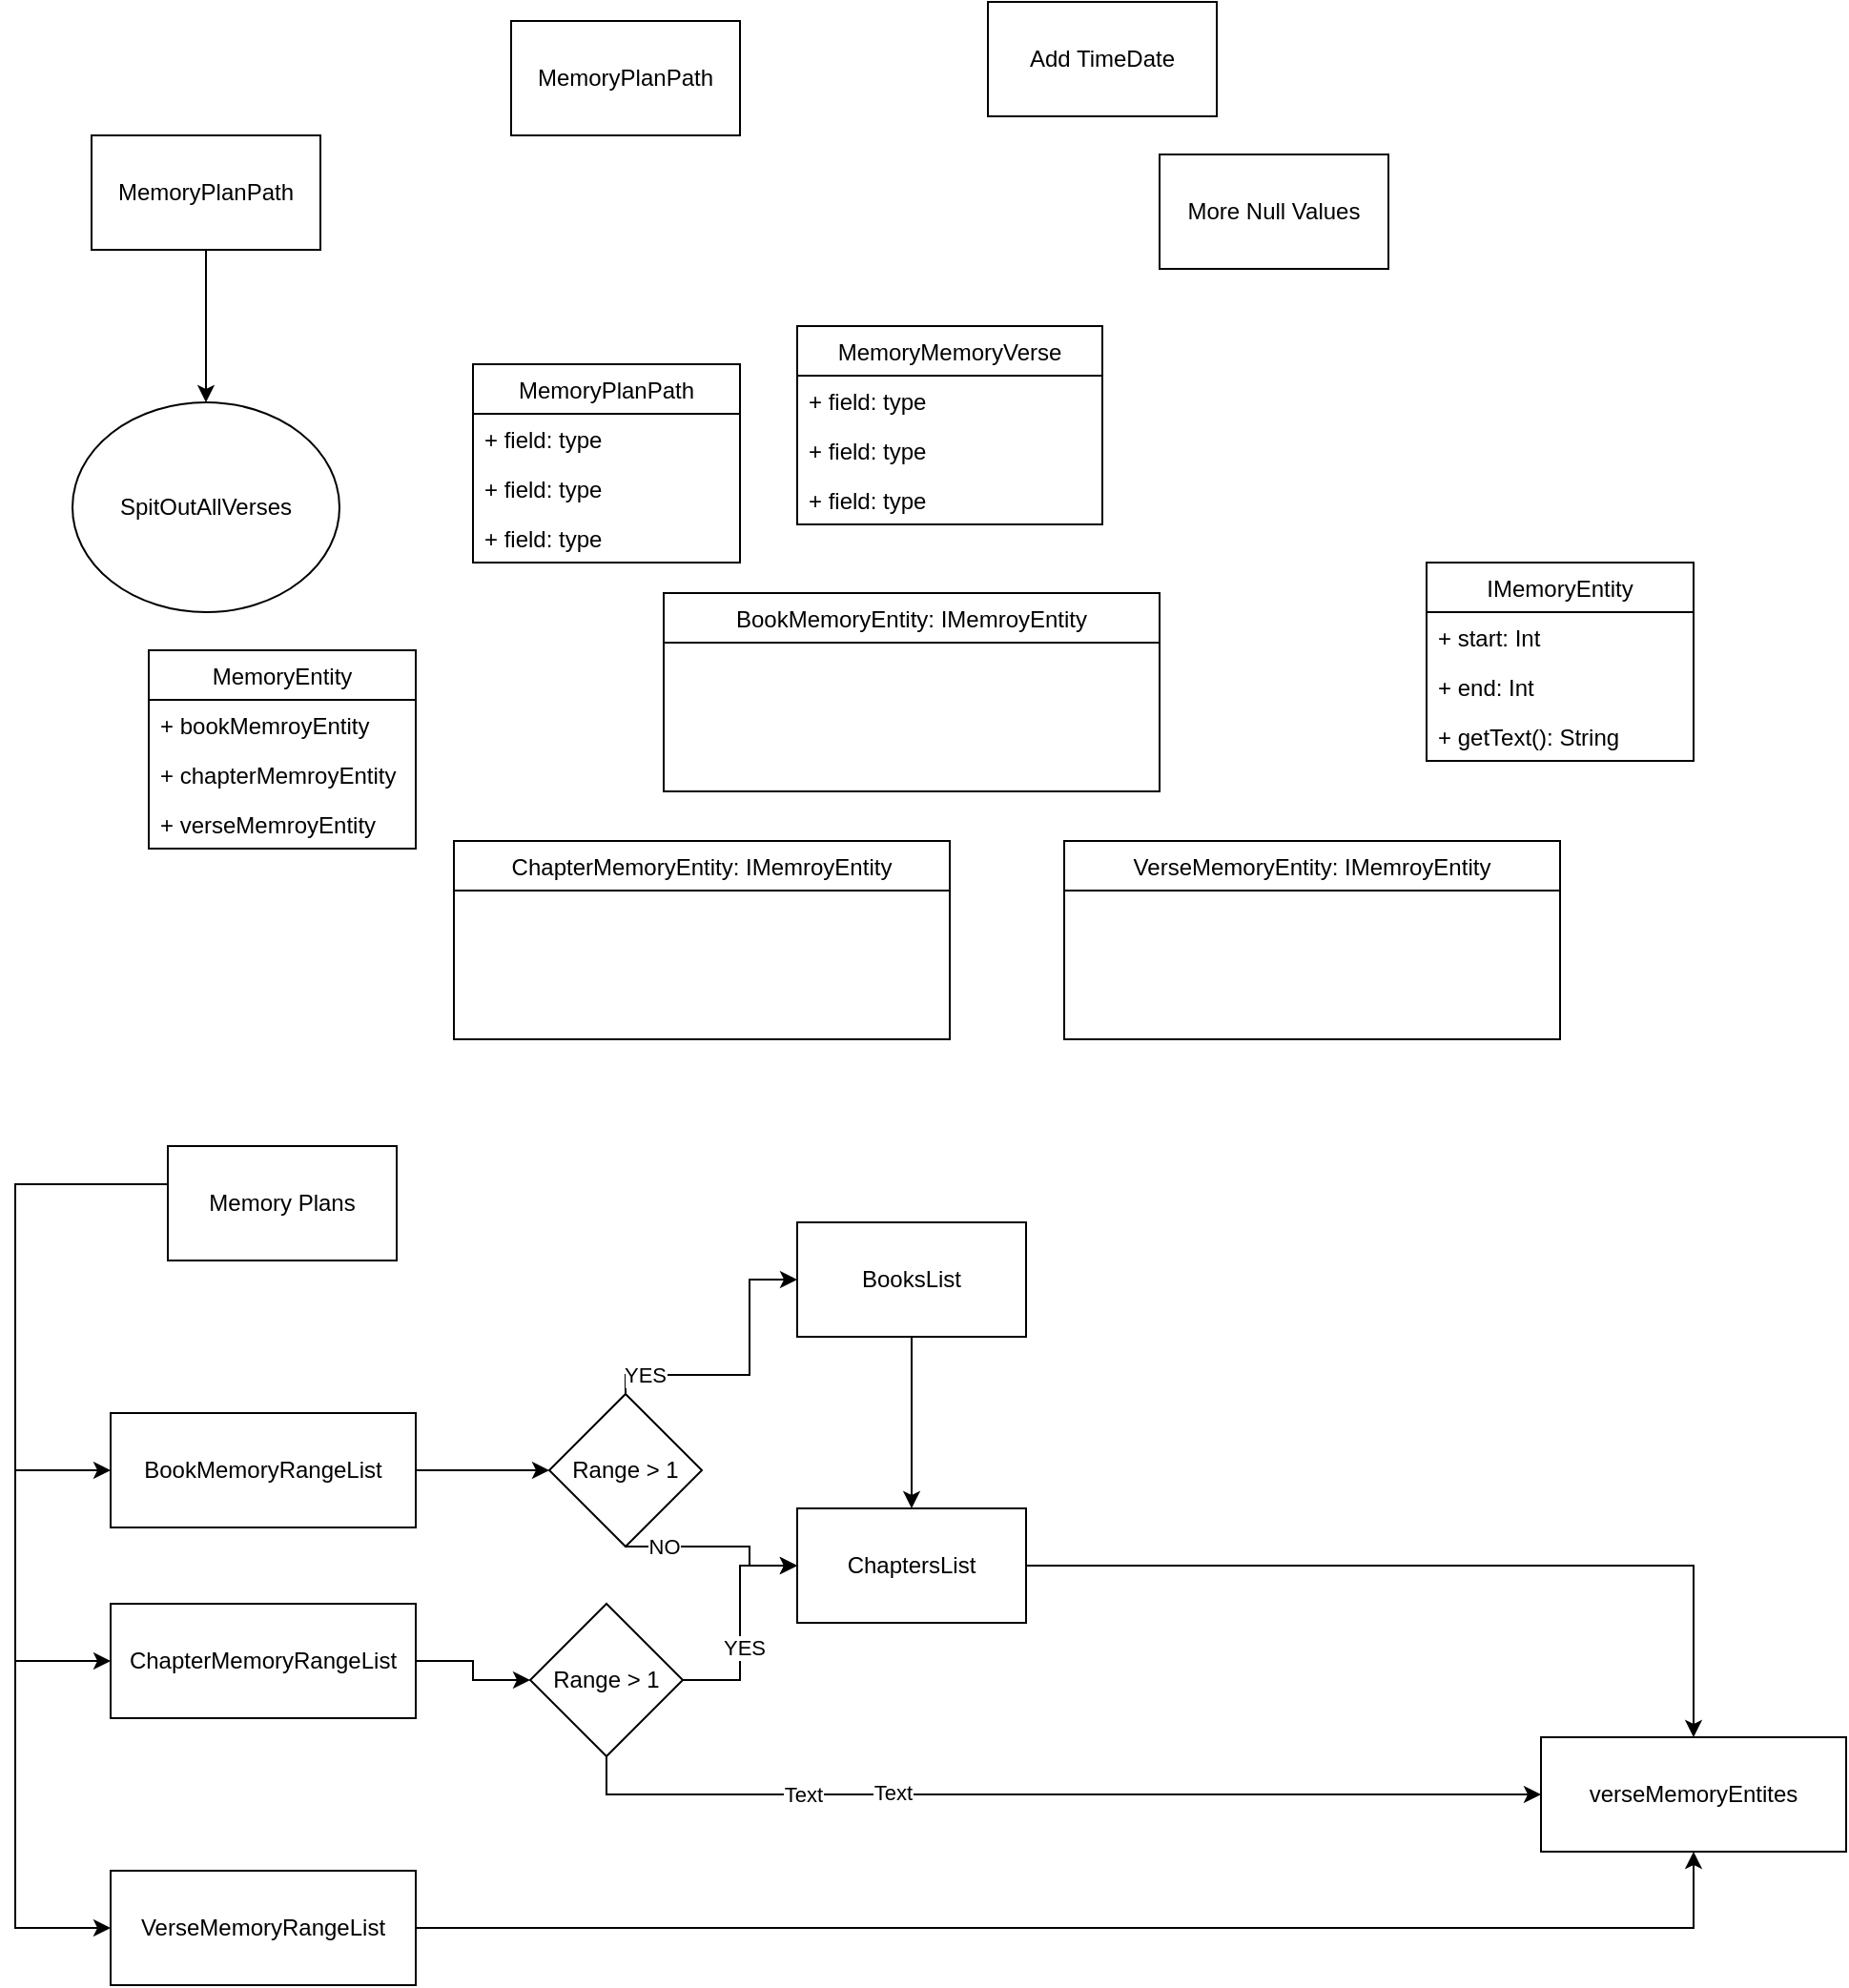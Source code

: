 <mxfile version="20.7.4" type="device"><diagram id="DhjTHcC7KXcsR6q6gLDO" name="Page-1"><mxGraphModel dx="1260" dy="702" grid="1" gridSize="10" guides="1" tooltips="1" connect="1" arrows="1" fold="1" page="1" pageScale="1" pageWidth="850" pageHeight="1100" math="0" shadow="0"><root><mxCell id="0"/><mxCell id="1" parent="0"/><mxCell id="exYfqawrGcokdPH8YILX-1" value="MemoryPlanPath" style="rounded=0;whiteSpace=wrap;html=1;fillColor=none;" vertex="1" parent="1"><mxGeometry x="290" y="50" width="120" height="60" as="geometry"/></mxCell><mxCell id="exYfqawrGcokdPH8YILX-4" value="" style="edgeStyle=orthogonalEdgeStyle;rounded=0;orthogonalLoop=1;jettySize=auto;html=1;fontColor=none;" edge="1" parent="1" source="exYfqawrGcokdPH8YILX-2" target="exYfqawrGcokdPH8YILX-3"><mxGeometry relative="1" as="geometry"/></mxCell><mxCell id="exYfqawrGcokdPH8YILX-2" value="MemoryPlanPath" style="rounded=0;whiteSpace=wrap;html=1;fillColor=none;" vertex="1" parent="1"><mxGeometry x="70" y="110" width="120" height="60" as="geometry"/></mxCell><mxCell id="exYfqawrGcokdPH8YILX-3" value="SpitOutAllVerses" style="ellipse;whiteSpace=wrap;html=1;fillColor=none;rounded=0;" vertex="1" parent="1"><mxGeometry x="60" y="250" width="140" height="110" as="geometry"/></mxCell><mxCell id="exYfqawrGcokdPH8YILX-5" value="MemoryPlanPath" style="swimlane;fontStyle=0;childLayout=stackLayout;horizontal=1;startSize=26;fillColor=none;horizontalStack=0;resizeParent=1;resizeParentMax=0;resizeLast=0;collapsible=1;marginBottom=0;fontColor=none;" vertex="1" parent="1"><mxGeometry x="270" y="230" width="140" height="104" as="geometry"/></mxCell><mxCell id="exYfqawrGcokdPH8YILX-6" value="+ field: type" style="text;strokeColor=none;fillColor=none;align=left;verticalAlign=top;spacingLeft=4;spacingRight=4;overflow=hidden;rotatable=0;points=[[0,0.5],[1,0.5]];portConstraint=eastwest;fontColor=none;" vertex="1" parent="exYfqawrGcokdPH8YILX-5"><mxGeometry y="26" width="140" height="26" as="geometry"/></mxCell><mxCell id="exYfqawrGcokdPH8YILX-7" value="+ field: type" style="text;strokeColor=none;fillColor=none;align=left;verticalAlign=top;spacingLeft=4;spacingRight=4;overflow=hidden;rotatable=0;points=[[0,0.5],[1,0.5]];portConstraint=eastwest;fontColor=none;" vertex="1" parent="exYfqawrGcokdPH8YILX-5"><mxGeometry y="52" width="140" height="26" as="geometry"/></mxCell><mxCell id="exYfqawrGcokdPH8YILX-8" value="+ field: type" style="text;strokeColor=none;fillColor=none;align=left;verticalAlign=top;spacingLeft=4;spacingRight=4;overflow=hidden;rotatable=0;points=[[0,0.5],[1,0.5]];portConstraint=eastwest;fontColor=none;" vertex="1" parent="exYfqawrGcokdPH8YILX-5"><mxGeometry y="78" width="140" height="26" as="geometry"/></mxCell><mxCell id="exYfqawrGcokdPH8YILX-9" value="MemoryMemoryVerse" style="swimlane;fontStyle=0;childLayout=stackLayout;horizontal=1;startSize=26;fillColor=none;horizontalStack=0;resizeParent=1;resizeParentMax=0;resizeLast=0;collapsible=1;marginBottom=0;fontColor=none;" vertex="1" parent="1"><mxGeometry x="440" y="210" width="160" height="104" as="geometry"/></mxCell><mxCell id="exYfqawrGcokdPH8YILX-10" value="+ field: type" style="text;strokeColor=none;fillColor=none;align=left;verticalAlign=top;spacingLeft=4;spacingRight=4;overflow=hidden;rotatable=0;points=[[0,0.5],[1,0.5]];portConstraint=eastwest;fontColor=none;" vertex="1" parent="exYfqawrGcokdPH8YILX-9"><mxGeometry y="26" width="160" height="26" as="geometry"/></mxCell><mxCell id="exYfqawrGcokdPH8YILX-11" value="+ field: type" style="text;strokeColor=none;fillColor=none;align=left;verticalAlign=top;spacingLeft=4;spacingRight=4;overflow=hidden;rotatable=0;points=[[0,0.5],[1,0.5]];portConstraint=eastwest;fontColor=none;" vertex="1" parent="exYfqawrGcokdPH8YILX-9"><mxGeometry y="52" width="160" height="26" as="geometry"/></mxCell><mxCell id="exYfqawrGcokdPH8YILX-12" value="+ field: type" style="text;strokeColor=none;fillColor=none;align=left;verticalAlign=top;spacingLeft=4;spacingRight=4;overflow=hidden;rotatable=0;points=[[0,0.5],[1,0.5]];portConstraint=eastwest;fontColor=none;" vertex="1" parent="exYfqawrGcokdPH8YILX-9"><mxGeometry y="78" width="160" height="26" as="geometry"/></mxCell><mxCell id="exYfqawrGcokdPH8YILX-13" value="Add TimeDate" style="rounded=0;whiteSpace=wrap;html=1;fillColor=none;" vertex="1" parent="1"><mxGeometry x="540" y="40" width="120" height="60" as="geometry"/></mxCell><mxCell id="exYfqawrGcokdPH8YILX-14" value="More Null Values" style="rounded=0;whiteSpace=wrap;html=1;fillColor=none;" vertex="1" parent="1"><mxGeometry x="630" y="120" width="120" height="60" as="geometry"/></mxCell><mxCell id="exYfqawrGcokdPH8YILX-15" value="MemoryEntity" style="swimlane;fontStyle=0;childLayout=stackLayout;horizontal=1;startSize=26;fillColor=none;horizontalStack=0;resizeParent=1;resizeParentMax=0;resizeLast=0;collapsible=1;marginBottom=0;fontColor=none;" vertex="1" parent="1"><mxGeometry x="100" y="380" width="140" height="104" as="geometry"/></mxCell><mxCell id="exYfqawrGcokdPH8YILX-16" value="+ bookMemroyEntity&#10;" style="text;strokeColor=none;fillColor=none;align=left;verticalAlign=top;spacingLeft=4;spacingRight=4;overflow=hidden;rotatable=0;points=[[0,0.5],[1,0.5]];portConstraint=eastwest;fontColor=none;" vertex="1" parent="exYfqawrGcokdPH8YILX-15"><mxGeometry y="26" width="140" height="26" as="geometry"/></mxCell><mxCell id="exYfqawrGcokdPH8YILX-51" value="+ chapterMemroyEntity&#10;" style="text;strokeColor=none;fillColor=none;align=left;verticalAlign=top;spacingLeft=4;spacingRight=4;overflow=hidden;rotatable=0;points=[[0,0.5],[1,0.5]];portConstraint=eastwest;fontColor=none;" vertex="1" parent="exYfqawrGcokdPH8YILX-15"><mxGeometry y="52" width="140" height="26" as="geometry"/></mxCell><mxCell id="exYfqawrGcokdPH8YILX-52" value="+ verseMemroyEntity&#10;" style="text;strokeColor=none;fillColor=none;align=left;verticalAlign=top;spacingLeft=4;spacingRight=4;overflow=hidden;rotatable=0;points=[[0,0.5],[1,0.5]];portConstraint=eastwest;fontColor=none;" vertex="1" parent="exYfqawrGcokdPH8YILX-15"><mxGeometry y="78" width="140" height="26" as="geometry"/></mxCell><mxCell id="exYfqawrGcokdPH8YILX-36" value="IMemoryEntity" style="swimlane;fontStyle=0;childLayout=stackLayout;horizontal=1;startSize=26;fillColor=none;horizontalStack=0;resizeParent=1;resizeParentMax=0;resizeLast=0;collapsible=1;marginBottom=0;fontColor=none;" vertex="1" parent="1"><mxGeometry x="770" y="334" width="140" height="104" as="geometry"><mxRectangle x="770" y="334" width="120" height="30" as="alternateBounds"/></mxGeometry></mxCell><mxCell id="exYfqawrGcokdPH8YILX-37" value="+ start: Int&#10;" style="text;strokeColor=none;fillColor=none;align=left;verticalAlign=top;spacingLeft=4;spacingRight=4;overflow=hidden;rotatable=0;points=[[0,0.5],[1,0.5]];portConstraint=eastwest;fontColor=none;" vertex="1" parent="exYfqawrGcokdPH8YILX-36"><mxGeometry y="26" width="140" height="26" as="geometry"/></mxCell><mxCell id="exYfqawrGcokdPH8YILX-38" value="+ end: Int" style="text;strokeColor=none;fillColor=none;align=left;verticalAlign=top;spacingLeft=4;spacingRight=4;overflow=hidden;rotatable=0;points=[[0,0.5],[1,0.5]];portConstraint=eastwest;fontColor=none;" vertex="1" parent="exYfqawrGcokdPH8YILX-36"><mxGeometry y="52" width="140" height="26" as="geometry"/></mxCell><mxCell id="exYfqawrGcokdPH8YILX-39" value="+ getText(): String" style="text;strokeColor=none;fillColor=none;align=left;verticalAlign=top;spacingLeft=4;spacingRight=4;overflow=hidden;rotatable=0;points=[[0,0.5],[1,0.5]];portConstraint=eastwest;fontColor=none;" vertex="1" parent="exYfqawrGcokdPH8YILX-36"><mxGeometry y="78" width="140" height="26" as="geometry"/></mxCell><mxCell id="exYfqawrGcokdPH8YILX-45" value="BookMemoryEntity: IMemroyEntity" style="swimlane;fontStyle=0;childLayout=stackLayout;horizontal=1;startSize=26;fillColor=none;horizontalStack=0;resizeParent=1;resizeParentMax=0;resizeLast=0;collapsible=1;marginBottom=0;fontColor=none;" vertex="1" parent="1"><mxGeometry x="370" y="350" width="260" height="104" as="geometry"><mxRectangle x="770" y="334" width="120" height="30" as="alternateBounds"/></mxGeometry></mxCell><mxCell id="exYfqawrGcokdPH8YILX-49" value="ChapterMemoryEntity: IMemroyEntity" style="swimlane;fontStyle=0;childLayout=stackLayout;horizontal=1;startSize=26;fillColor=none;horizontalStack=0;resizeParent=1;resizeParentMax=0;resizeLast=0;collapsible=1;marginBottom=0;fontColor=none;" vertex="1" parent="1"><mxGeometry x="260" y="480" width="260" height="104" as="geometry"><mxRectangle x="770" y="334" width="120" height="30" as="alternateBounds"/></mxGeometry></mxCell><mxCell id="exYfqawrGcokdPH8YILX-50" value="VerseMemoryEntity: IMemroyEntity" style="swimlane;fontStyle=0;childLayout=stackLayout;horizontal=1;startSize=26;fillColor=none;horizontalStack=0;resizeParent=1;resizeParentMax=0;resizeLast=0;collapsible=1;marginBottom=0;fontColor=none;" vertex="1" parent="1"><mxGeometry x="580" y="480" width="260" height="104" as="geometry"><mxRectangle x="770" y="334" width="120" height="30" as="alternateBounds"/></mxGeometry></mxCell><mxCell id="exYfqawrGcokdPH8YILX-83" style="edgeStyle=orthogonalEdgeStyle;rounded=0;orthogonalLoop=1;jettySize=auto;html=1;entryX=0;entryY=0.5;entryDx=0;entryDy=0;fontColor=none;" edge="1" parent="1" source="exYfqawrGcokdPH8YILX-53" target="exYfqawrGcokdPH8YILX-56"><mxGeometry relative="1" as="geometry"><Array as="points"><mxPoint x="30" y="660"/><mxPoint x="30" y="810"/></Array></mxGeometry></mxCell><mxCell id="exYfqawrGcokdPH8YILX-84" style="edgeStyle=orthogonalEdgeStyle;rounded=0;orthogonalLoop=1;jettySize=auto;html=1;entryX=0;entryY=0.5;entryDx=0;entryDy=0;fontColor=none;" edge="1" parent="1" source="exYfqawrGcokdPH8YILX-53" target="exYfqawrGcokdPH8YILX-66"><mxGeometry relative="1" as="geometry"><Array as="points"><mxPoint x="30" y="660"/><mxPoint x="30" y="910"/></Array></mxGeometry></mxCell><mxCell id="exYfqawrGcokdPH8YILX-85" style="edgeStyle=orthogonalEdgeStyle;rounded=0;orthogonalLoop=1;jettySize=auto;html=1;entryX=0;entryY=0.5;entryDx=0;entryDy=0;fontColor=none;" edge="1" parent="1" source="exYfqawrGcokdPH8YILX-53" target="exYfqawrGcokdPH8YILX-70"><mxGeometry relative="1" as="geometry"><Array as="points"><mxPoint x="30" y="660"/><mxPoint x="30" y="1050"/></Array></mxGeometry></mxCell><mxCell id="exYfqawrGcokdPH8YILX-53" value="Memory Plans" style="rounded=0;whiteSpace=wrap;html=1;fontColor=none;fillColor=none;" vertex="1" parent="1"><mxGeometry x="110" y="640" width="120" height="60" as="geometry"/></mxCell><mxCell id="exYfqawrGcokdPH8YILX-92" style="edgeStyle=orthogonalEdgeStyle;rounded=0;orthogonalLoop=1;jettySize=auto;html=1;entryX=0;entryY=0.5;entryDx=0;entryDy=0;fontColor=none;" edge="1" parent="1" source="exYfqawrGcokdPH8YILX-56" target="exYfqawrGcokdPH8YILX-89"><mxGeometry relative="1" as="geometry"/></mxCell><mxCell id="exYfqawrGcokdPH8YILX-56" value="BookMemoryRangeList" style="rounded=0;whiteSpace=wrap;html=1;fontColor=none;fillColor=none;" vertex="1" parent="1"><mxGeometry x="80" y="780" width="160" height="60" as="geometry"/></mxCell><mxCell id="exYfqawrGcokdPH8YILX-95" style="edgeStyle=orthogonalEdgeStyle;rounded=0;orthogonalLoop=1;jettySize=auto;html=1;entryX=0.5;entryY=0;entryDx=0;entryDy=0;fontColor=none;" edge="1" parent="1" source="exYfqawrGcokdPH8YILX-58" target="exYfqawrGcokdPH8YILX-61"><mxGeometry relative="1" as="geometry"/></mxCell><mxCell id="exYfqawrGcokdPH8YILX-58" value="BooksList" style="rounded=0;whiteSpace=wrap;html=1;fontColor=none;fillColor=none;" vertex="1" parent="1"><mxGeometry x="440" y="680" width="120" height="60" as="geometry"/></mxCell><mxCell id="exYfqawrGcokdPH8YILX-96" style="edgeStyle=orthogonalEdgeStyle;rounded=0;orthogonalLoop=1;jettySize=auto;html=1;entryX=0.5;entryY=0;entryDx=0;entryDy=0;fontColor=none;" edge="1" parent="1" source="exYfqawrGcokdPH8YILX-61" target="exYfqawrGcokdPH8YILX-74"><mxGeometry relative="1" as="geometry"/></mxCell><mxCell id="exYfqawrGcokdPH8YILX-61" value="ChaptersList" style="rounded=0;whiteSpace=wrap;html=1;fontColor=none;fillColor=none;" vertex="1" parent="1"><mxGeometry x="440" y="830" width="120" height="60" as="geometry"/></mxCell><mxCell id="exYfqawrGcokdPH8YILX-98" style="edgeStyle=orthogonalEdgeStyle;rounded=0;orthogonalLoop=1;jettySize=auto;html=1;entryX=0;entryY=0.5;entryDx=0;entryDy=0;fontColor=none;" edge="1" parent="1" source="exYfqawrGcokdPH8YILX-66" target="exYfqawrGcokdPH8YILX-97"><mxGeometry relative="1" as="geometry"/></mxCell><mxCell id="exYfqawrGcokdPH8YILX-66" value="ChapterMemoryRangeList" style="rounded=0;whiteSpace=wrap;html=1;fontColor=none;fillColor=none;" vertex="1" parent="1"><mxGeometry x="80" y="880" width="160" height="60" as="geometry"/></mxCell><mxCell id="exYfqawrGcokdPH8YILX-105" style="edgeStyle=orthogonalEdgeStyle;rounded=0;orthogonalLoop=1;jettySize=auto;html=1;fontColor=none;" edge="1" parent="1" source="exYfqawrGcokdPH8YILX-70" target="exYfqawrGcokdPH8YILX-74"><mxGeometry relative="1" as="geometry"/></mxCell><mxCell id="exYfqawrGcokdPH8YILX-70" value="VerseMemoryRangeList" style="rounded=0;whiteSpace=wrap;html=1;fontColor=none;fillColor=none;" vertex="1" parent="1"><mxGeometry x="80" y="1020" width="160" height="60" as="geometry"/></mxCell><mxCell id="exYfqawrGcokdPH8YILX-74" value="verseMemoryEntites" style="rounded=0;whiteSpace=wrap;html=1;fontColor=none;fillColor=none;" vertex="1" parent="1"><mxGeometry x="830" y="950" width="160" height="60" as="geometry"/></mxCell><mxCell id="exYfqawrGcokdPH8YILX-93" value="YES" style="edgeStyle=orthogonalEdgeStyle;rounded=0;orthogonalLoop=1;jettySize=auto;html=1;entryX=0;entryY=0.5;entryDx=0;entryDy=0;fontColor=none;" edge="1" parent="1" source="exYfqawrGcokdPH8YILX-89" target="exYfqawrGcokdPH8YILX-58"><mxGeometry x="-0.733" relative="1" as="geometry"><Array as="points"><mxPoint x="350" y="760"/><mxPoint x="415" y="760"/><mxPoint x="415" y="710"/></Array><mxPoint as="offset"/></mxGeometry></mxCell><mxCell id="exYfqawrGcokdPH8YILX-94" value="NO" style="edgeStyle=orthogonalEdgeStyle;rounded=0;orthogonalLoop=1;jettySize=auto;html=1;entryX=0;entryY=0.5;entryDx=0;entryDy=0;fontColor=none;exitX=0.5;exitY=1;exitDx=0;exitDy=0;" edge="1" parent="1" source="exYfqawrGcokdPH8YILX-89" target="exYfqawrGcokdPH8YILX-61"><mxGeometry x="-0.6" relative="1" as="geometry"><Array as="points"><mxPoint x="415" y="850"/><mxPoint x="415" y="860"/></Array><mxPoint as="offset"/></mxGeometry></mxCell><mxCell id="exYfqawrGcokdPH8YILX-89" value="Range &amp;gt; 1" style="rhombus;whiteSpace=wrap;html=1;fontColor=none;fillColor=none;" vertex="1" parent="1"><mxGeometry x="310" y="770" width="80" height="80" as="geometry"/></mxCell><mxCell id="exYfqawrGcokdPH8YILX-99" style="edgeStyle=orthogonalEdgeStyle;rounded=0;orthogonalLoop=1;jettySize=auto;html=1;entryX=0;entryY=0.5;entryDx=0;entryDy=0;fontColor=none;" edge="1" parent="1" source="exYfqawrGcokdPH8YILX-97" target="exYfqawrGcokdPH8YILX-61"><mxGeometry relative="1" as="geometry"/></mxCell><mxCell id="exYfqawrGcokdPH8YILX-100" value="YES" style="edgeLabel;html=1;align=center;verticalAlign=middle;resizable=0;points=[];fontColor=none;" vertex="1" connectable="0" parent="exYfqawrGcokdPH8YILX-99"><mxGeometry x="-0.205" y="-2" relative="1" as="geometry"><mxPoint as="offset"/></mxGeometry></mxCell><mxCell id="exYfqawrGcokdPH8YILX-101" style="edgeStyle=orthogonalEdgeStyle;rounded=0;orthogonalLoop=1;jettySize=auto;html=1;entryX=0;entryY=0.5;entryDx=0;entryDy=0;fontColor=none;exitX=0.5;exitY=1;exitDx=0;exitDy=0;" edge="1" parent="1" source="exYfqawrGcokdPH8YILX-97" target="exYfqawrGcokdPH8YILX-74"><mxGeometry relative="1" as="geometry"/></mxCell><mxCell id="exYfqawrGcokdPH8YILX-102" value="Text" style="edgeLabel;html=1;align=center;verticalAlign=middle;resizable=0;points=[];fontColor=none;" vertex="1" connectable="0" parent="exYfqawrGcokdPH8YILX-101"><mxGeometry x="-0.336" y="1" relative="1" as="geometry"><mxPoint as="offset"/></mxGeometry></mxCell><mxCell id="exYfqawrGcokdPH8YILX-103" value="Text" style="edgeLabel;html=1;align=center;verticalAlign=middle;resizable=0;points=[];fontColor=none;" vertex="1" connectable="0" parent="exYfqawrGcokdPH8YILX-101"><mxGeometry x="-0.519" relative="1" as="geometry"><mxPoint as="offset"/></mxGeometry></mxCell><mxCell id="exYfqawrGcokdPH8YILX-97" value="Range &amp;gt; 1" style="rhombus;whiteSpace=wrap;html=1;fontColor=none;fillColor=none;" vertex="1" parent="1"><mxGeometry x="300" y="880" width="80" height="80" as="geometry"/></mxCell></root></mxGraphModel></diagram></mxfile>